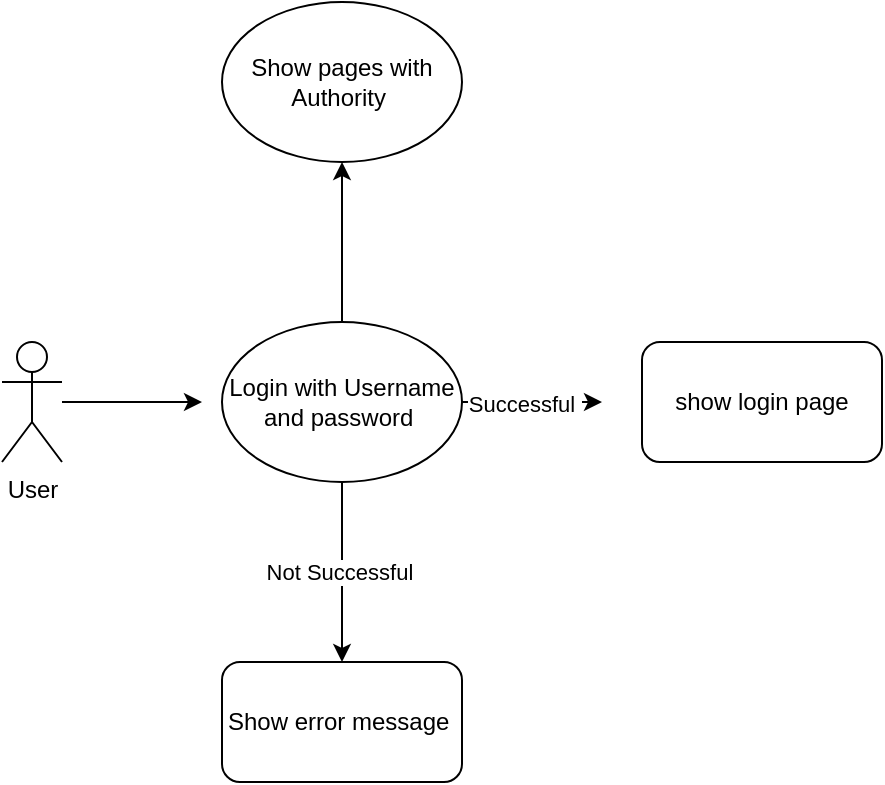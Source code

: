 <mxfile version="21.2.1" type="github">
  <diagram name="Page-1" id="x7AqOUrtFSGrY4ca5vA4">
    <mxGraphModel dx="1434" dy="828" grid="1" gridSize="10" guides="1" tooltips="1" connect="1" arrows="1" fold="1" page="1" pageScale="1" pageWidth="850" pageHeight="1100" math="0" shadow="0">
      <root>
        <mxCell id="0" />
        <mxCell id="1" parent="0" />
        <mxCell id="S1cNlfBxKS4ceKrYuHOs-4" style="edgeStyle=orthogonalEdgeStyle;rounded=0;orthogonalLoop=1;jettySize=auto;html=1;" edge="1" parent="1" source="S1cNlfBxKS4ceKrYuHOs-1">
          <mxGeometry relative="1" as="geometry">
            <mxPoint x="180" y="360" as="targetPoint" />
          </mxGeometry>
        </mxCell>
        <mxCell id="S1cNlfBxKS4ceKrYuHOs-1" value="User" style="shape=umlActor;verticalLabelPosition=bottom;verticalAlign=top;html=1;outlineConnect=0;" vertex="1" parent="1">
          <mxGeometry x="80" y="330" width="30" height="60" as="geometry" />
        </mxCell>
        <mxCell id="S1cNlfBxKS4ceKrYuHOs-7" style="edgeStyle=orthogonalEdgeStyle;rounded=0;orthogonalLoop=1;jettySize=auto;html=1;" edge="1" parent="1" source="S1cNlfBxKS4ceKrYuHOs-5">
          <mxGeometry relative="1" as="geometry">
            <mxPoint x="380" y="360" as="targetPoint" />
          </mxGeometry>
        </mxCell>
        <mxCell id="S1cNlfBxKS4ceKrYuHOs-10" value="Successful&amp;nbsp;" style="edgeLabel;html=1;align=center;verticalAlign=middle;resizable=0;points=[];" vertex="1" connectable="0" parent="S1cNlfBxKS4ceKrYuHOs-7">
          <mxGeometry x="-0.114" y="-1" relative="1" as="geometry">
            <mxPoint as="offset" />
          </mxGeometry>
        </mxCell>
        <mxCell id="S1cNlfBxKS4ceKrYuHOs-9" value="Not Successful&amp;nbsp;" style="edgeStyle=orthogonalEdgeStyle;rounded=0;orthogonalLoop=1;jettySize=auto;html=1;" edge="1" parent="1" source="S1cNlfBxKS4ceKrYuHOs-5" target="S1cNlfBxKS4ceKrYuHOs-8">
          <mxGeometry relative="1" as="geometry" />
        </mxCell>
        <mxCell id="S1cNlfBxKS4ceKrYuHOs-12" value="" style="edgeStyle=orthogonalEdgeStyle;rounded=0;orthogonalLoop=1;jettySize=auto;html=1;" edge="1" parent="1" source="S1cNlfBxKS4ceKrYuHOs-5" target="S1cNlfBxKS4ceKrYuHOs-11">
          <mxGeometry relative="1" as="geometry" />
        </mxCell>
        <mxCell id="S1cNlfBxKS4ceKrYuHOs-5" value="Login with Username and password&amp;nbsp;" style="ellipse;whiteSpace=wrap;html=1;" vertex="1" parent="1">
          <mxGeometry x="190" y="320" width="120" height="80" as="geometry" />
        </mxCell>
        <mxCell id="S1cNlfBxKS4ceKrYuHOs-6" value="show login page" style="rounded=1;whiteSpace=wrap;html=1;" vertex="1" parent="1">
          <mxGeometry x="400" y="330" width="120" height="60" as="geometry" />
        </mxCell>
        <mxCell id="S1cNlfBxKS4ceKrYuHOs-8" value="Show error message&amp;nbsp;" style="rounded=1;whiteSpace=wrap;html=1;" vertex="1" parent="1">
          <mxGeometry x="190" y="490" width="120" height="60" as="geometry" />
        </mxCell>
        <mxCell id="S1cNlfBxKS4ceKrYuHOs-11" value="Show pages with Authority&amp;nbsp;" style="ellipse;whiteSpace=wrap;html=1;" vertex="1" parent="1">
          <mxGeometry x="190" y="160" width="120" height="80" as="geometry" />
        </mxCell>
      </root>
    </mxGraphModel>
  </diagram>
</mxfile>
